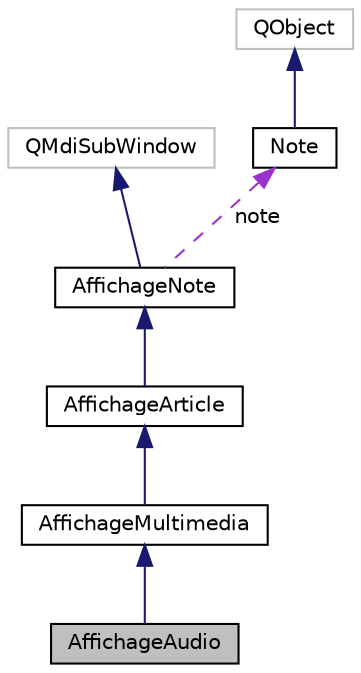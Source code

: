 digraph "AffichageAudio"
{
  edge [fontname="Helvetica",fontsize="10",labelfontname="Helvetica",labelfontsize="10"];
  node [fontname="Helvetica",fontsize="10",shape=record];
  Node5 [label="AffichageAudio",height=0.2,width=0.4,color="black", fillcolor="grey75", style="filled", fontcolor="black"];
  Node6 -> Node5 [dir="back",color="midnightblue",fontsize="10",style="solid",fontname="Helvetica"];
  Node6 [label="AffichageMultimedia",height=0.2,width=0.4,color="black", fillcolor="white", style="filled",URL="$class_affichage_multimedia.html",tooltip="Classe abstraite, généralisation des affichages pour les notes avec fichiers multimédia (image..."];
  Node7 -> Node6 [dir="back",color="midnightblue",fontsize="10",style="solid",fontname="Helvetica"];
  Node7 [label="AffichageArticle",height=0.2,width=0.4,color="black", fillcolor="white", style="filled",URL="$class_affichage_article.html",tooltip="Gère l&#39;affichage des articles. "];
  Node8 -> Node7 [dir="back",color="midnightblue",fontsize="10",style="solid",fontname="Helvetica"];
  Node8 [label="AffichageNote",height=0.2,width=0.4,color="black", fillcolor="white", style="filled",URL="$class_affichage_note.html",tooltip="Classe abstraite pour l&#39;affichage d&#39;une Note. "];
  Node9 -> Node8 [dir="back",color="midnightblue",fontsize="10",style="solid",fontname="Helvetica"];
  Node9 [label="QMdiSubWindow",height=0.2,width=0.4,color="grey75", fillcolor="white", style="filled"];
  Node10 -> Node8 [dir="back",color="darkorchid3",fontsize="10",style="dashed",label=" note" ,fontname="Helvetica"];
  Node10 [label="Note",height=0.2,width=0.4,color="black", fillcolor="white", style="filled",URL="$class_note.html",tooltip="Classe gérant une note, composée de toutes ses versions. "];
  Node11 -> Node10 [dir="back",color="midnightblue",fontsize="10",style="solid",fontname="Helvetica"];
  Node11 [label="QObject",height=0.2,width=0.4,color="grey75", fillcolor="white", style="filled"];
}
